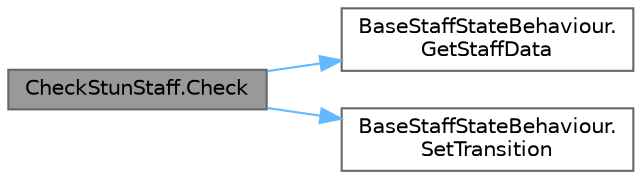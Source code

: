 digraph "CheckStunStaff.Check"
{
 // LATEX_PDF_SIZE
  bgcolor="transparent";
  edge [fontname=Helvetica,fontsize=10,labelfontname=Helvetica,labelfontsize=10];
  node [fontname=Helvetica,fontsize=10,shape=box,height=0.2,width=0.4];
  rankdir="LR";
  Node1 [id="Node000001",label="CheckStunStaff.Check",height=0.2,width=0.4,color="gray40", fillcolor="grey60", style="filled", fontcolor="black",tooltip=" "];
  Node1 -> Node2 [id="edge3_Node000001_Node000002",color="steelblue1",style="solid",tooltip=" "];
  Node2 [id="Node000002",label="BaseStaffStateBehaviour.\lGetStaffData",height=0.2,width=0.4,color="grey40", fillcolor="white", style="filled",URL="$class_base_staff_state_behaviour.html#aecf7aba8c57332905715f924eacef811",tooltip="スタッフ情報が存在するかのチェック"];
  Node1 -> Node3 [id="edge4_Node000001_Node000003",color="steelblue1",style="solid",tooltip=" "];
  Node3 [id="Node000003",label="BaseStaffStateBehaviour.\lSetTransition",height=0.2,width=0.4,color="grey40", fillcolor="white", style="filled",URL="$class_base_staff_state_behaviour.html#acbf91c03b7085441d9873e1b3ab87e71",tooltip=" "];
}
